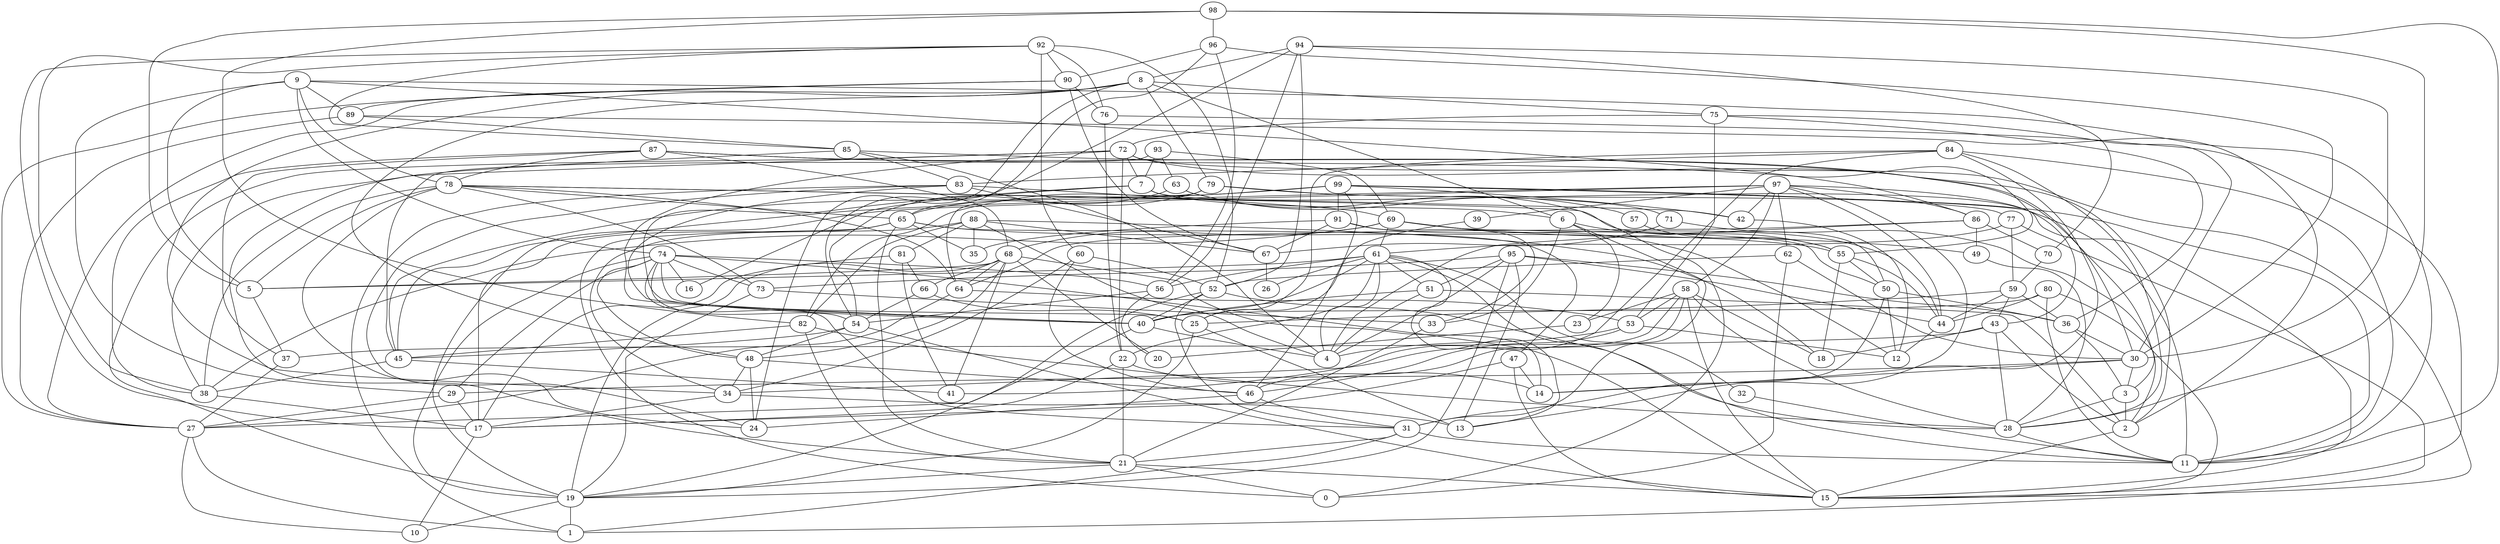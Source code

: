 digraph GG_graph {

subgraph G_graph {
edge [color = black]
"94" -> "52" [dir = none]
"39" -> "25" [dir = none]
"92" -> "60" [dir = none]
"85" -> "3" [dir = none]
"60" -> "46" [dir = none]
"49" -> "28" [dir = none]
"80" -> "15" [dir = none]
"9" -> "74" [dir = none]
"77" -> "59" [dir = none]
"83" -> "24" [dir = none]
"93" -> "63" [dir = none]
"93" -> "45" [dir = none]
"93" -> "69" [dir = none]
"86" -> "70" [dir = none]
"51" -> "2" [dir = none]
"98" -> "5" [dir = none]
"98" -> "96" [dir = none]
"32" -> "11" [dir = none]
"88" -> "67" [dir = none]
"88" -> "82" [dir = none]
"88" -> "34" [dir = none]
"57" -> "55" [dir = none]
"97" -> "86" [dir = none]
"97" -> "58" [dir = none]
"53" -> "12" [dir = none]
"53" -> "46" [dir = none]
"53" -> "4" [dir = none]
"95" -> "13" [dir = none]
"69" -> "50" [dir = none]
"81" -> "41" [dir = none]
"61" -> "4" [dir = none]
"33" -> "21" [dir = none]
"6" -> "31" [dir = none]
"62" -> "0" [dir = none]
"55" -> "50" [dir = none]
"55" -> "18" [dir = none]
"3" -> "2" [dir = none]
"3" -> "28" [dir = none]
"52" -> "19" [dir = none]
"52" -> "40" [dir = none]
"52" -> "28" [dir = none]
"72" -> "30" [dir = none]
"64" -> "53" [dir = none]
"28" -> "11" [dir = none]
"17" -> "10" [dir = none]
"78" -> "73" [dir = none]
"78" -> "24" [dir = none]
"78" -> "64" [dir = none]
"78" -> "65" [dir = none]
"47" -> "15" [dir = none]
"43" -> "28" [dir = none]
"43" -> "18" [dir = none]
"96" -> "56" [dir = none]
"96" -> "90" [dir = none]
"96" -> "30" [dir = none]
"96" -> "65" [dir = none]
"76" -> "22" [dir = none]
"76" -> "15" [dir = none]
"90" -> "27" [dir = none]
"87" -> "37" [dir = none]
"87" -> "38" [dir = none]
"87" -> "55" [dir = none]
"91" -> "44" [dir = none]
"91" -> "35" [dir = none]
"84" -> "14" [dir = none]
"84" -> "41" [dir = none]
"84" -> "28" [dir = none]
"58" -> "23" [dir = none]
"58" -> "15" [dir = none]
"58" -> "18" [dir = none]
"65" -> "35" [dir = none]
"65" -> "17" [dir = none]
"65" -> "55" [dir = none]
"7" -> "16" [dir = none]
"7" -> "15" [dir = none]
"8" -> "34" [dir = none]
"8" -> "6" [dir = none]
"8" -> "79" [dir = none]
"27" -> "1" [dir = none]
"79" -> "71" [dir = none]
"79" -> "64" [dir = none]
"56" -> "20" [dir = none]
"99" -> "42" [dir = none]
"99" -> "46" [dir = none]
"25" -> "13" [dir = none]
"68" -> "48" [dir = none]
"68" -> "14" [dir = none]
"66" -> "54" [dir = none]
"66" -> "25" [dir = none]
"74" -> "25" [dir = none]
"74" -> "29" [dir = none]
"74" -> "15" [dir = none]
"89" -> "2" [dir = none]
"75" -> "36" [dir = none]
"75" -> "30" [dir = none]
"21" -> "0" [dir = none]
"21" -> "15" [dir = none]
"59" -> "25" [dir = none]
"67" -> "26" [dir = none]
"43" -> "37" [dir = none]
"63" -> "57" [dir = none]
"62" -> "52" [dir = none]
"97" -> "43" [dir = none]
"63" -> "54" [dir = none]
"58" -> "28" [dir = none]
"55" -> "44" [dir = none]
"86" -> "49" [dir = none]
"90" -> "76" [dir = none]
"92" -> "52" [dir = none]
"69" -> "68" [dir = none]
"99" -> "11" [dir = none]
"42" -> "12" [dir = none]
"85" -> "21" [dir = none]
"47" -> "17" [dir = none]
"21" -> "19" [dir = none]
"69" -> "61" [dir = none]
"69" -> "49" [dir = none]
"51" -> "40" [dir = none]
"22" -> "17" [dir = none]
"78" -> "38" [dir = none]
"54" -> "45" [dir = none]
"81" -> "66" [dir = none]
"92" -> "38" [dir = none]
"94" -> "30" [dir = none]
"70" -> "59" [dir = none]
"99" -> "82" [dir = none]
"91" -> "33" [dir = none]
"88" -> "35" [dir = none]
"51" -> "4" [dir = none]
"30" -> "14" [dir = none]
"83" -> "69" [dir = none]
"46" -> "31" [dir = none]
"61" -> "13" [dir = none]
"6" -> "55" [dir = none]
"90" -> "89" [dir = none]
"60" -> "34" [dir = none]
"29" -> "27" [dir = none]
"47" -> "14" [dir = none]
"74" -> "54" [dir = none]
"68" -> "5" [dir = none]
"61" -> "11" [dir = none]
"56" -> "54" [dir = none]
"5" -> "37" [dir = none]
"91" -> "67" [dir = none]
"89" -> "27" [dir = none]
"89" -> "85" [dir = none]
"95" -> "36" [dir = none]
"40" -> "4" [dir = none]
"84" -> "25" [dir = none]
"8" -> "24" [dir = none]
"63" -> "0" [dir = none]
"58" -> "46" [dir = none]
"37" -> "27" [dir = none]
"65" -> "0" [dir = none]
"2" -> "15" [dir = none]
"8" -> "48" [dir = none]
"79" -> "65" [dir = none]
"84" -> "83" [dir = none]
"34" -> "13" [dir = none]
"98" -> "28" [dir = none]
"87" -> "68" [dir = none]
"86" -> "64" [dir = none]
"9" -> "86" [dir = none]
"22" -> "14" [dir = none]
"83" -> "40" [dir = none]
"81" -> "17" [dir = none]
"8" -> "27" [dir = none]
"9" -> "5" [dir = none]
"40" -> "27" [dir = none]
"95" -> "51" [dir = none]
"77" -> "1" [dir = none]
"97" -> "19" [dir = none]
"36" -> "3" [dir = none]
"97" -> "45" [dir = none]
"72" -> "15" [dir = none]
"45" -> "41" [dir = none]
"85" -> "4" [dir = none]
"73" -> "33" [dir = none]
"8" -> "75" [dir = none]
"92" -> "76" [dir = none]
"95" -> "4" [dir = none]
"72" -> "22" [dir = none]
"9" -> "29" [dir = none]
"74" -> "19" [dir = none]
"6" -> "33" [dir = none]
"48" -> "34" [dir = none]
"43" -> "2" [dir = none]
"87" -> "2" [dir = none]
"88" -> "18" [dir = none]
"72" -> "7" [dir = none]
"59" -> "43" [dir = none]
"7" -> "40" [dir = none]
"99" -> "91" [dir = none]
"36" -> "30" [dir = none]
"69" -> "12" [dir = none]
"94" -> "54" [dir = none]
"19" -> "1" [dir = none]
"97" -> "44" [dir = none]
"7" -> "6" [dir = none]
"73" -> "19" [dir = none]
"88" -> "81" [dir = none]
"80" -> "11" [dir = none]
"72" -> "19" [dir = none]
"61" -> "51" [dir = none]
"27" -> "10" [dir = none]
"94" -> "70" [dir = none]
"50" -> "31" [dir = none]
"29" -> "17" [dir = none]
"72" -> "40" [dir = none]
"48" -> "24" [dir = none]
"61" -> "5" [dir = none]
"83" -> "67" [dir = none]
"99" -> "45" [dir = none]
"84" -> "11" [dir = none]
"94" -> "8" [dir = none]
"74" -> "48" [dir = none]
"90" -> "67" [dir = none]
"71" -> "67" [dir = none]
"97" -> "42" [dir = none]
"68" -> "20" [dir = none]
"82" -> "21" [dir = none]
"82" -> "28" [dir = none]
"97" -> "62" [dir = none]
"59" -> "36" [dir = none]
"71" -> "2" [dir = none]
"95" -> "44" [dir = none]
"78" -> "42" [dir = none]
"74" -> "56" [dir = none]
"19" -> "10" [dir = none]
"86" -> "4" [dir = none]
"61" -> "40" [dir = none]
"65" -> "21" [dir = none]
"74" -> "16" [dir = none]
"30" -> "29" [dir = none]
"61" -> "22" [dir = none]
"68" -> "19" [dir = none]
"97" -> "13" [dir = none]
"52" -> "31" [dir = none]
"68" -> "64" [dir = none]
"65" -> "47" [dir = none]
"31" -> "1" [dir = none]
"68" -> "41" [dir = none]
"31" -> "21" [dir = none]
"92" -> "17" [dir = none]
"23" -> "20" [dir = none]
"75" -> "72" [dir = none]
"38" -> "17" [dir = none]
"9" -> "89" [dir = none]
"78" -> "50" [dir = none]
"77" -> "61" [dir = none]
"46" -> "24" [dir = none]
"74" -> "31" [dir = none]
"58" -> "34" [dir = none]
"75" -> "53" [dir = none]
"54" -> "48" [dir = none]
"82" -> "45" [dir = none]
"45" -> "38" [dir = none]
"98" -> "11" [dir = none]
"74" -> "73" [dir = none]
"54" -> "15" [dir = none]
"99" -> "77" [dir = none]
"78" -> "5" [dir = none]
"83" -> "1" [dir = none]
"9" -> "11" [dir = none]
"80" -> "40" [dir = none]
"80" -> "44" [dir = none]
"48" -> "46" [dir = none]
"61" -> "56" [dir = none]
"25" -> "19" [dir = none]
"85" -> "83" [dir = none]
"64" -> "27" [dir = none]
"92" -> "90" [dir = none]
"44" -> "12" [dir = none]
"97" -> "39" [dir = none]
"88" -> "4" [dir = none]
"60" -> "52" [dir = none]
"22" -> "21" [dir = none]
"95" -> "19" [dir = none]
"30" -> "3" [dir = none]
"87" -> "78" [dir = none]
"94" -> "56" [dir = none]
"6" -> "23" [dir = none]
"50" -> "36" [dir = none]
"31" -> "11" [dir = none]
"69" -> "38" [dir = none]
"61" -> "32" [dir = none]
"93" -> "7" [dir = none]
"61" -> "26" [dir = none]
"95" -> "73" [dir = none]
"72" -> "38" [dir = none]
"79" -> "11" [dir = none]
"59" -> "44" [dir = none]
"62" -> "30" [dir = none]
"9" -> "78" [dir = none]
"68" -> "66" [dir = none]
"34" -> "17" [dir = none]
"58" -> "53" [dir = none]
"98" -> "82" [dir = none]
"50" -> "12" [dir = none]
"92" -> "85" [dir = none]
}

}
